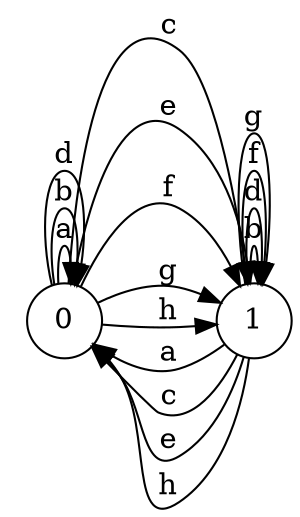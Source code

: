 digraph n2_5 {
__start0 [label="" shape="none"];

rankdir=LR;
size="8,5";

s0 [style="filled", color="black", fillcolor="white" shape="circle", label="0"];
s1 [style="filled", color="black", fillcolor="white" shape="circle", label="1"];
s0 -> s0 [label="a"];
s0 -> s0 [label="b"];
s0 -> s1 [label="c"];
s0 -> s0 [label="d"];
s0 -> s1 [label="e"];
s0 -> s1 [label="f"];
s0 -> s1 [label="g"];
s0 -> s1 [label="h"];
s1 -> s0 [label="a"];
s1 -> s1 [label="b"];
s1 -> s0 [label="c"];
s1 -> s1 [label="d"];
s1 -> s0 [label="e"];
s1 -> s1 [label="f"];
s1 -> s1 [label="g"];
s1 -> s0 [label="h"];

}